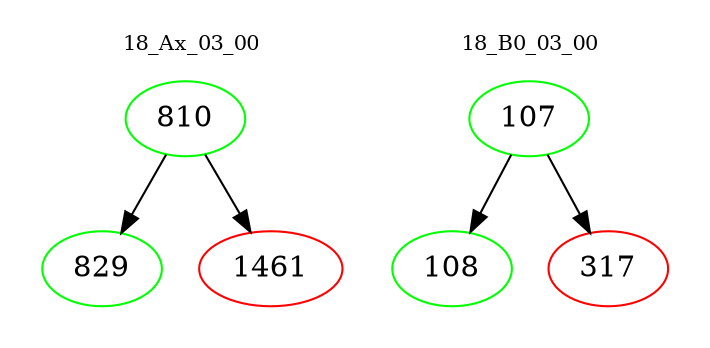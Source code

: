 digraph{
subgraph cluster_0 {
color = white
label = "18_Ax_03_00";
fontsize=10;
T0_810 [label="810", color="green"]
T0_810 -> T0_829 [color="black"]
T0_829 [label="829", color="green"]
T0_810 -> T0_1461 [color="black"]
T0_1461 [label="1461", color="red"]
}
subgraph cluster_1 {
color = white
label = "18_B0_03_00";
fontsize=10;
T1_107 [label="107", color="green"]
T1_107 -> T1_108 [color="black"]
T1_108 [label="108", color="green"]
T1_107 -> T1_317 [color="black"]
T1_317 [label="317", color="red"]
}
}
